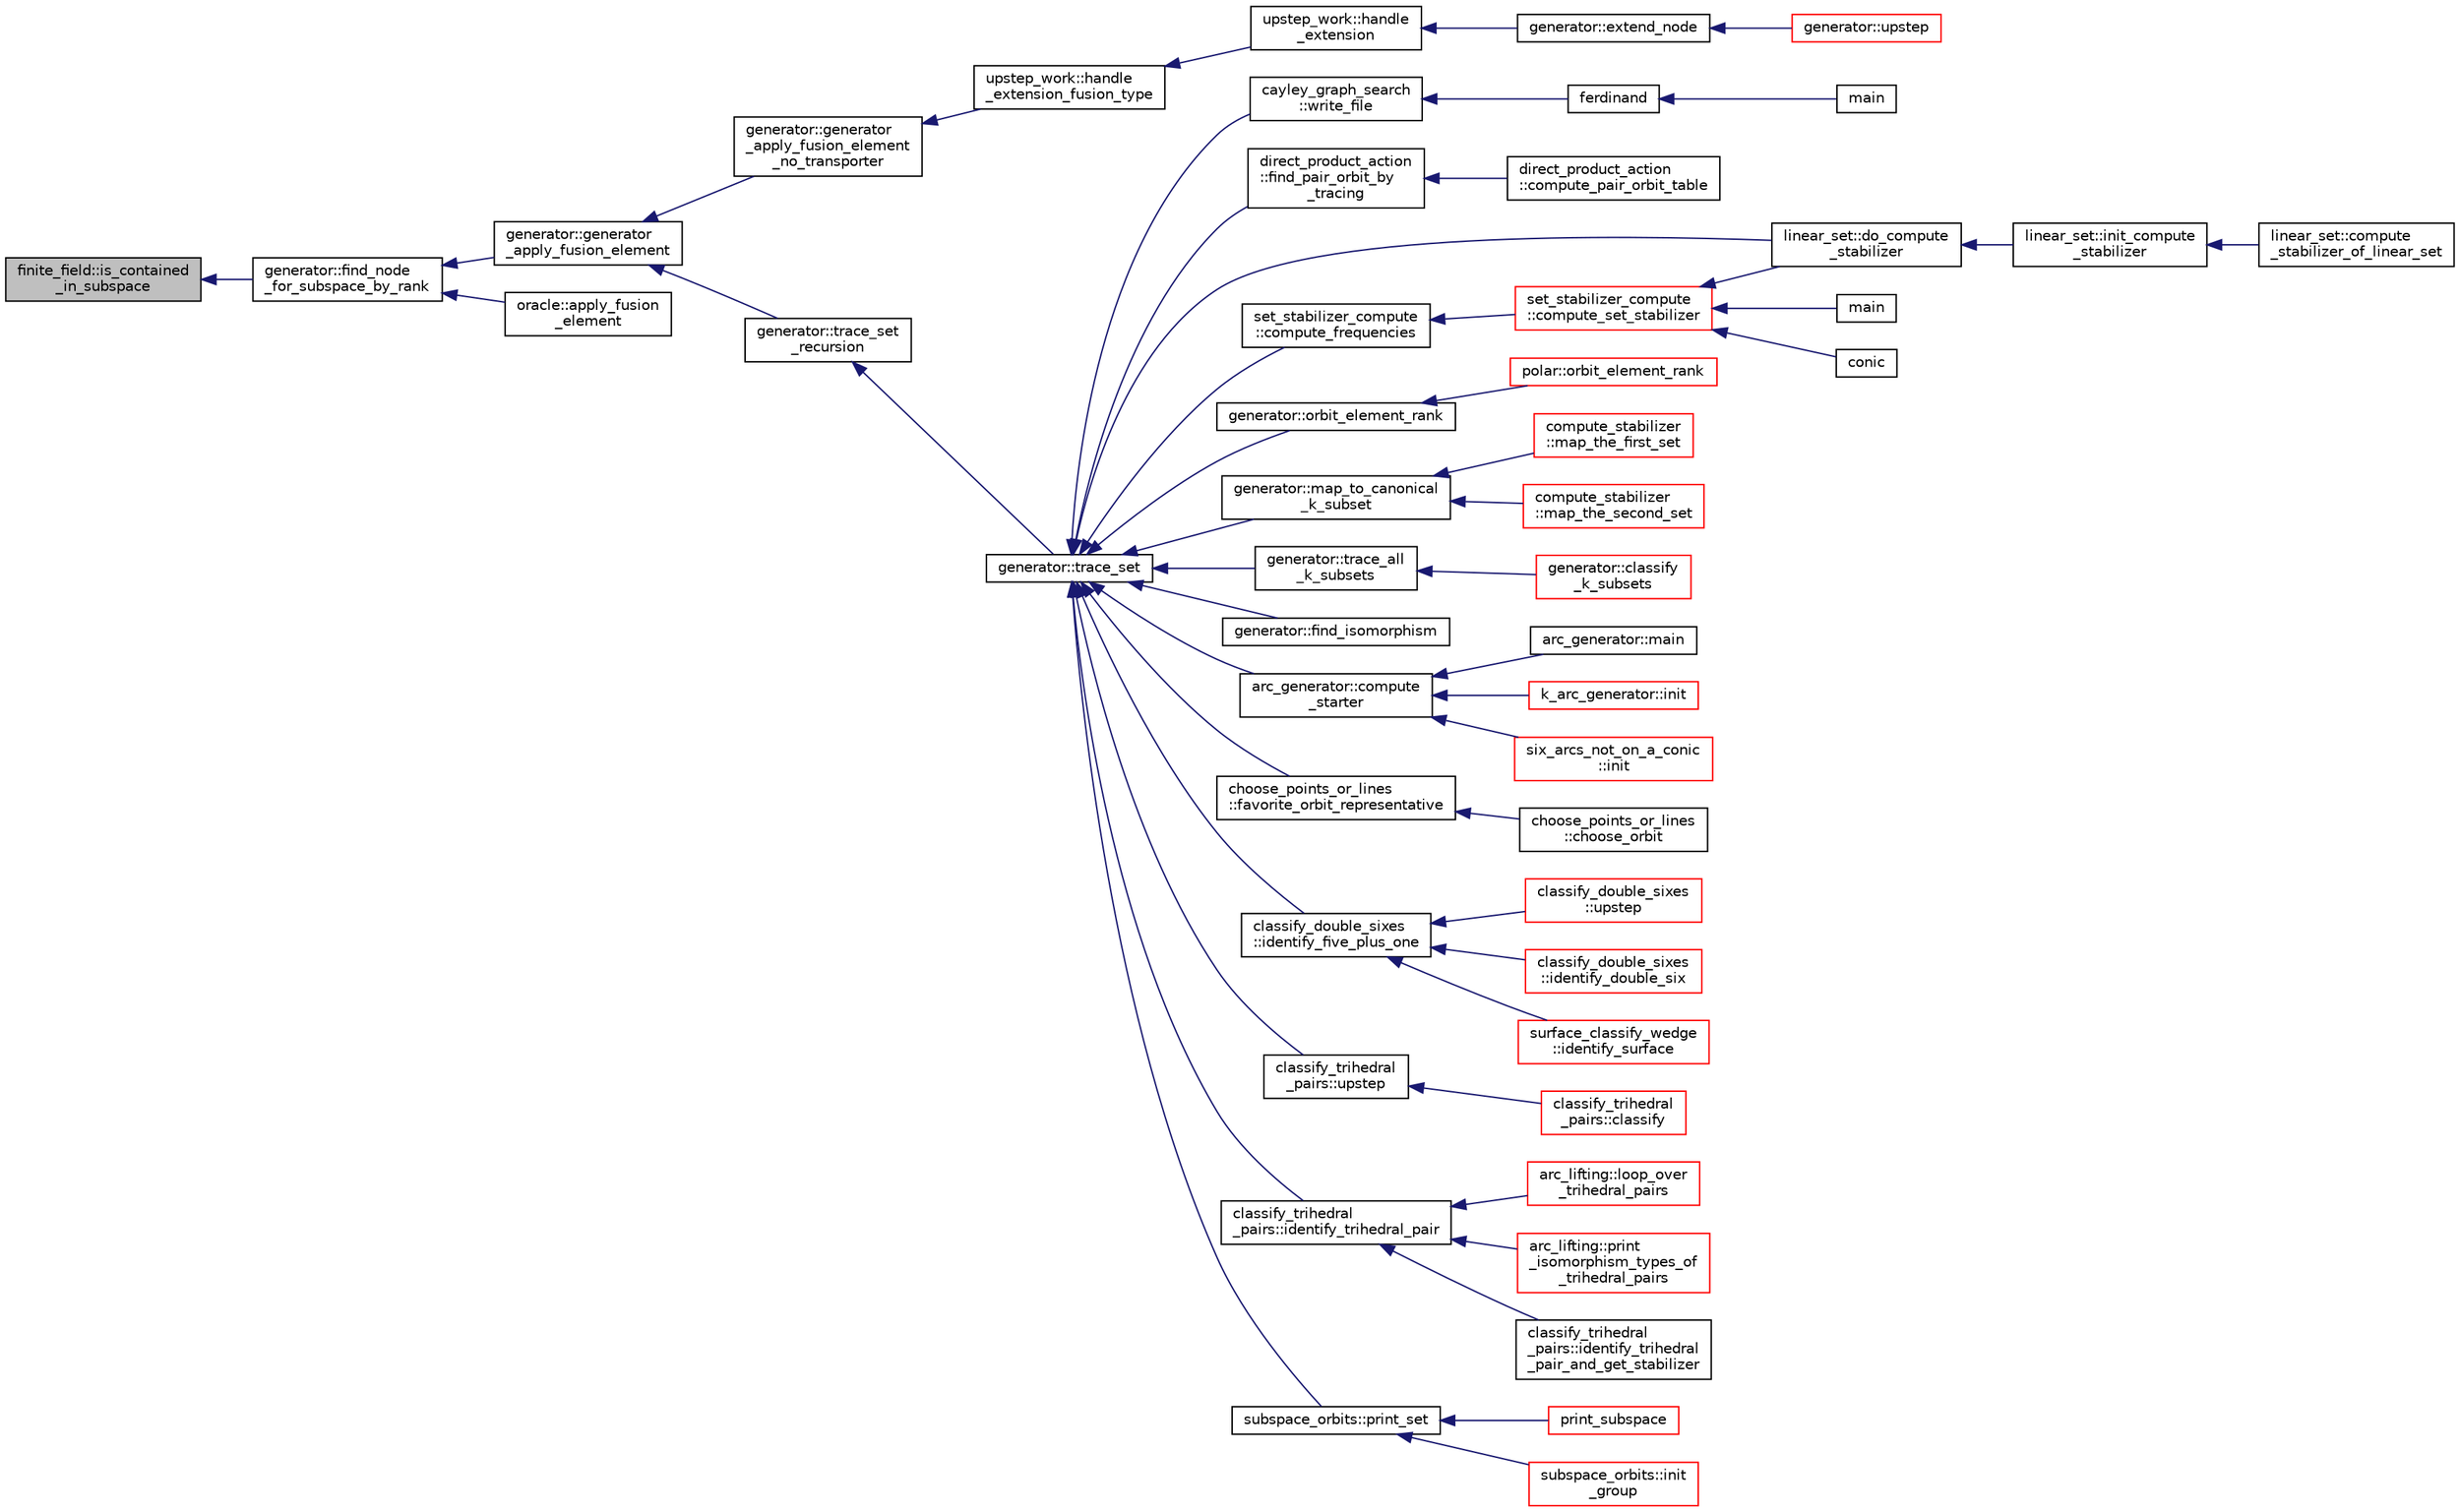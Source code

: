 digraph "finite_field::is_contained_in_subspace"
{
  edge [fontname="Helvetica",fontsize="10",labelfontname="Helvetica",labelfontsize="10"];
  node [fontname="Helvetica",fontsize="10",shape=record];
  rankdir="LR";
  Node7458 [label="finite_field::is_contained\l_in_subspace",height=0.2,width=0.4,color="black", fillcolor="grey75", style="filled", fontcolor="black"];
  Node7458 -> Node7459 [dir="back",color="midnightblue",fontsize="10",style="solid",fontname="Helvetica"];
  Node7459 [label="generator::find_node\l_for_subspace_by_rank",height=0.2,width=0.4,color="black", fillcolor="white", style="filled",URL="$d7/d73/classgenerator.html#ad118a5102c2f16c7bed14ee432fe70b2"];
  Node7459 -> Node7460 [dir="back",color="midnightblue",fontsize="10",style="solid",fontname="Helvetica"];
  Node7460 [label="generator::generator\l_apply_fusion_element",height=0.2,width=0.4,color="black", fillcolor="white", style="filled",URL="$d7/d73/classgenerator.html#a5e555672da45c6fbc2c5b2d2aa9bb537"];
  Node7460 -> Node7461 [dir="back",color="midnightblue",fontsize="10",style="solid",fontname="Helvetica"];
  Node7461 [label="generator::generator\l_apply_fusion_element\l_no_transporter",height=0.2,width=0.4,color="black", fillcolor="white", style="filled",URL="$d7/d73/classgenerator.html#af24208532adef9662cb46fbb57daa0f5"];
  Node7461 -> Node7462 [dir="back",color="midnightblue",fontsize="10",style="solid",fontname="Helvetica"];
  Node7462 [label="upstep_work::handle\l_extension_fusion_type",height=0.2,width=0.4,color="black", fillcolor="white", style="filled",URL="$d2/dd6/classupstep__work.html#a36d44fd802b8b56c9ae1d64485e5f396"];
  Node7462 -> Node7463 [dir="back",color="midnightblue",fontsize="10",style="solid",fontname="Helvetica"];
  Node7463 [label="upstep_work::handle\l_extension",height=0.2,width=0.4,color="black", fillcolor="white", style="filled",URL="$d2/dd6/classupstep__work.html#ad8ba22a74e9884f92e11340b24e6a6d6"];
  Node7463 -> Node7464 [dir="back",color="midnightblue",fontsize="10",style="solid",fontname="Helvetica"];
  Node7464 [label="generator::extend_node",height=0.2,width=0.4,color="black", fillcolor="white", style="filled",URL="$d7/d73/classgenerator.html#ac71fa071cf218f54cdd9306a541744ae"];
  Node7464 -> Node7465 [dir="back",color="midnightblue",fontsize="10",style="solid",fontname="Helvetica"];
  Node7465 [label="generator::upstep",height=0.2,width=0.4,color="red", fillcolor="white", style="filled",URL="$d7/d73/classgenerator.html#ae0f2cebdabc821837f633656d7b0fdfe"];
  Node7460 -> Node7534 [dir="back",color="midnightblue",fontsize="10",style="solid",fontname="Helvetica"];
  Node7534 [label="generator::trace_set\l_recursion",height=0.2,width=0.4,color="black", fillcolor="white", style="filled",URL="$d7/d73/classgenerator.html#aede118133e199ff6a1a381c7da8366b4"];
  Node7534 -> Node7535 [dir="back",color="midnightblue",fontsize="10",style="solid",fontname="Helvetica"];
  Node7535 [label="generator::trace_set",height=0.2,width=0.4,color="black", fillcolor="white", style="filled",URL="$d7/d73/classgenerator.html#ae34b55cbb999d9b2aa9dacc8748de0b2"];
  Node7535 -> Node7536 [dir="back",color="midnightblue",fontsize="10",style="solid",fontname="Helvetica"];
  Node7536 [label="cayley_graph_search\l::write_file",height=0.2,width=0.4,color="black", fillcolor="white", style="filled",URL="$de/dae/classcayley__graph__search.html#a428879782c317f9a4f9524ea5d16072b"];
  Node7536 -> Node7490 [dir="back",color="midnightblue",fontsize="10",style="solid",fontname="Helvetica"];
  Node7490 [label="ferdinand",height=0.2,width=0.4,color="black", fillcolor="white", style="filled",URL="$da/df3/ferdinand_8_c.html#a322b57727d23cf5a0932f11c30ea18d9"];
  Node7490 -> Node7491 [dir="back",color="midnightblue",fontsize="10",style="solid",fontname="Helvetica"];
  Node7491 [label="main",height=0.2,width=0.4,color="black", fillcolor="white", style="filled",URL="$da/df3/ferdinand_8_c.html#a3c04138a5bfe5d72780bb7e82a18e627"];
  Node7535 -> Node7537 [dir="back",color="midnightblue",fontsize="10",style="solid",fontname="Helvetica"];
  Node7537 [label="direct_product_action\l::find_pair_orbit_by\l_tracing",height=0.2,width=0.4,color="black", fillcolor="white", style="filled",URL="$d3/d78/classdirect__product__action.html#a3be00d7f58784ee6afd8c932fa5b7ecb"];
  Node7537 -> Node7538 [dir="back",color="midnightblue",fontsize="10",style="solid",fontname="Helvetica"];
  Node7538 [label="direct_product_action\l::compute_pair_orbit_table",height=0.2,width=0.4,color="black", fillcolor="white", style="filled",URL="$d3/d78/classdirect__product__action.html#a063c1776ec314fa1667db88a19cc7878"];
  Node7535 -> Node7470 [dir="back",color="midnightblue",fontsize="10",style="solid",fontname="Helvetica"];
  Node7470 [label="linear_set::do_compute\l_stabilizer",height=0.2,width=0.4,color="black", fillcolor="white", style="filled",URL="$dd/d86/classlinear__set.html#ae8f58ded28fb5370f4459cca42b7463b"];
  Node7470 -> Node7471 [dir="back",color="midnightblue",fontsize="10",style="solid",fontname="Helvetica"];
  Node7471 [label="linear_set::init_compute\l_stabilizer",height=0.2,width=0.4,color="black", fillcolor="white", style="filled",URL="$dd/d86/classlinear__set.html#a0cc3eaec1896fdc977b62e94623b055b"];
  Node7471 -> Node7472 [dir="back",color="midnightblue",fontsize="10",style="solid",fontname="Helvetica"];
  Node7472 [label="linear_set::compute\l_stabilizer_of_linear_set",height=0.2,width=0.4,color="black", fillcolor="white", style="filled",URL="$dd/d86/classlinear__set.html#a098a133edfbaae0fd347a69c50bdbee2"];
  Node7535 -> Node7539 [dir="back",color="midnightblue",fontsize="10",style="solid",fontname="Helvetica"];
  Node7539 [label="set_stabilizer_compute\l::compute_frequencies",height=0.2,width=0.4,color="black", fillcolor="white", style="filled",URL="$d8/dc6/classset__stabilizer__compute.html#a459b73693d4f42700e03475f378c7e55"];
  Node7539 -> Node7467 [dir="back",color="midnightblue",fontsize="10",style="solid",fontname="Helvetica"];
  Node7467 [label="set_stabilizer_compute\l::compute_set_stabilizer",height=0.2,width=0.4,color="red", fillcolor="white", style="filled",URL="$d8/dc6/classset__stabilizer__compute.html#ad4f92074322e98c7cd0ed5d4f8486b76"];
  Node7467 -> Node7468 [dir="back",color="midnightblue",fontsize="10",style="solid",fontname="Helvetica"];
  Node7468 [label="main",height=0.2,width=0.4,color="black", fillcolor="white", style="filled",URL="$db/d67/test__hyperoval_8_c.html#a3c04138a5bfe5d72780bb7e82a18e627"];
  Node7467 -> Node7469 [dir="back",color="midnightblue",fontsize="10",style="solid",fontname="Helvetica"];
  Node7469 [label="conic",height=0.2,width=0.4,color="black", fillcolor="white", style="filled",URL="$d4/de8/conic_8_c.html#a96def9474b981a9d5831a9b48d85d652"];
  Node7467 -> Node7470 [dir="back",color="midnightblue",fontsize="10",style="solid",fontname="Helvetica"];
  Node7535 -> Node7540 [dir="back",color="midnightblue",fontsize="10",style="solid",fontname="Helvetica"];
  Node7540 [label="generator::orbit_element_rank",height=0.2,width=0.4,color="black", fillcolor="white", style="filled",URL="$d7/d73/classgenerator.html#a98e10a923dffa737fdb6ebc703d53fae"];
  Node7540 -> Node7541 [dir="back",color="midnightblue",fontsize="10",style="solid",fontname="Helvetica"];
  Node7541 [label="polar::orbit_element_rank",height=0.2,width=0.4,color="red", fillcolor="white", style="filled",URL="$da/d1c/classpolar.html#a70551ff23175b280b66bce27fe200275"];
  Node7535 -> Node7543 [dir="back",color="midnightblue",fontsize="10",style="solid",fontname="Helvetica"];
  Node7543 [label="generator::map_to_canonical\l_k_subset",height=0.2,width=0.4,color="black", fillcolor="white", style="filled",URL="$d7/d73/classgenerator.html#acb86c3093119ba960ff942427d86f4e6"];
  Node7543 -> Node7544 [dir="back",color="midnightblue",fontsize="10",style="solid",fontname="Helvetica"];
  Node7544 [label="compute_stabilizer\l::map_the_first_set",height=0.2,width=0.4,color="red", fillcolor="white", style="filled",URL="$d8/d30/classcompute__stabilizer.html#aa6e4fadcc19cb8277fadb010f945f169"];
  Node7543 -> Node7548 [dir="back",color="midnightblue",fontsize="10",style="solid",fontname="Helvetica"];
  Node7548 [label="compute_stabilizer\l::map_the_second_set",height=0.2,width=0.4,color="red", fillcolor="white", style="filled",URL="$d8/d30/classcompute__stabilizer.html#adb48cb6be62614928c8a54f06ccb243d"];
  Node7535 -> Node7551 [dir="back",color="midnightblue",fontsize="10",style="solid",fontname="Helvetica"];
  Node7551 [label="generator::trace_all\l_k_subsets",height=0.2,width=0.4,color="black", fillcolor="white", style="filled",URL="$d7/d73/classgenerator.html#a1fd0b36d851eb2d4e9042b8a25b951c0"];
  Node7551 -> Node7552 [dir="back",color="midnightblue",fontsize="10",style="solid",fontname="Helvetica"];
  Node7552 [label="generator::classify\l_k_subsets",height=0.2,width=0.4,color="red", fillcolor="white", style="filled",URL="$d7/d73/classgenerator.html#ace87c54ea0877c8b4381c124fa0daf80"];
  Node7535 -> Node7554 [dir="back",color="midnightblue",fontsize="10",style="solid",fontname="Helvetica"];
  Node7554 [label="generator::find_isomorphism",height=0.2,width=0.4,color="black", fillcolor="white", style="filled",URL="$d7/d73/classgenerator.html#a12bc0e823d0faf0e38e7b28d279339ac"];
  Node7535 -> Node7517 [dir="back",color="midnightblue",fontsize="10",style="solid",fontname="Helvetica"];
  Node7517 [label="arc_generator::compute\l_starter",height=0.2,width=0.4,color="black", fillcolor="white", style="filled",URL="$d4/d21/classarc__generator.html#aad1dcec3a1c302e743d574bd1ac857d9"];
  Node7517 -> Node7516 [dir="back",color="midnightblue",fontsize="10",style="solid",fontname="Helvetica"];
  Node7516 [label="arc_generator::main",height=0.2,width=0.4,color="black", fillcolor="white", style="filled",URL="$d4/d21/classarc__generator.html#ad80140b51b165dad1fe6ab232be7829a"];
  Node7517 -> Node7518 [dir="back",color="midnightblue",fontsize="10",style="solid",fontname="Helvetica"];
  Node7518 [label="k_arc_generator::init",height=0.2,width=0.4,color="red", fillcolor="white", style="filled",URL="$d6/dd8/classk__arc__generator.html#a6036d9f52ede9f8ca681505626b5361d"];
  Node7517 -> Node7520 [dir="back",color="midnightblue",fontsize="10",style="solid",fontname="Helvetica"];
  Node7520 [label="six_arcs_not_on_a_conic\l::init",height=0.2,width=0.4,color="red", fillcolor="white", style="filled",URL="$d8/de6/classsix__arcs__not__on__a__conic.html#a7a4d5cf8a098488729934cfa8a70944a"];
  Node7535 -> Node7555 [dir="back",color="midnightblue",fontsize="10",style="solid",fontname="Helvetica"];
  Node7555 [label="choose_points_or_lines\l::favorite_orbit_representative",height=0.2,width=0.4,color="black", fillcolor="white", style="filled",URL="$d6/d75/classchoose__points__or__lines.html#ae2f603d9869c63a6ede08afc8e2da234"];
  Node7555 -> Node7556 [dir="back",color="midnightblue",fontsize="10",style="solid",fontname="Helvetica"];
  Node7556 [label="choose_points_or_lines\l::choose_orbit",height=0.2,width=0.4,color="black", fillcolor="white", style="filled",URL="$d6/d75/classchoose__points__or__lines.html#a17def7dc2b9407b483d887fb24fab74d"];
  Node7535 -> Node7557 [dir="back",color="midnightblue",fontsize="10",style="solid",fontname="Helvetica"];
  Node7557 [label="classify_double_sixes\l::identify_five_plus_one",height=0.2,width=0.4,color="black", fillcolor="white", style="filled",URL="$dd/d23/classclassify__double__sixes.html#aa78728c03ff9c37c26413c3d1ebac85a"];
  Node7557 -> Node7558 [dir="back",color="midnightblue",fontsize="10",style="solid",fontname="Helvetica"];
  Node7558 [label="classify_double_sixes\l::upstep",height=0.2,width=0.4,color="red", fillcolor="white", style="filled",URL="$dd/d23/classclassify__double__sixes.html#af69579aea0c34504ccfe37a4f9d992ef"];
  Node7557 -> Node7560 [dir="back",color="midnightblue",fontsize="10",style="solid",fontname="Helvetica"];
  Node7560 [label="classify_double_sixes\l::identify_double_six",height=0.2,width=0.4,color="red", fillcolor="white", style="filled",URL="$dd/d23/classclassify__double__sixes.html#a2f207ab7c9032711e982d16ff3ff753f"];
  Node7557 -> Node7563 [dir="back",color="midnightblue",fontsize="10",style="solid",fontname="Helvetica"];
  Node7563 [label="surface_classify_wedge\l::identify_surface",height=0.2,width=0.4,color="red", fillcolor="white", style="filled",URL="$d7/d5c/classsurface__classify__wedge.html#a0ee820a0324434792bd5362b4606de80"];
  Node7535 -> Node7565 [dir="back",color="midnightblue",fontsize="10",style="solid",fontname="Helvetica"];
  Node7565 [label="classify_trihedral\l_pairs::upstep",height=0.2,width=0.4,color="black", fillcolor="white", style="filled",URL="$d1/d21/classclassify__trihedral__pairs.html#a4134a82fca1d3962311921731ce001eb"];
  Node7565 -> Node7500 [dir="back",color="midnightblue",fontsize="10",style="solid",fontname="Helvetica"];
  Node7500 [label="classify_trihedral\l_pairs::classify",height=0.2,width=0.4,color="red", fillcolor="white", style="filled",URL="$d1/d21/classclassify__trihedral__pairs.html#a134e4c3042163c24bf57050f26e364e1"];
  Node7535 -> Node7566 [dir="back",color="midnightblue",fontsize="10",style="solid",fontname="Helvetica"];
  Node7566 [label="classify_trihedral\l_pairs::identify_trihedral_pair",height=0.2,width=0.4,color="black", fillcolor="white", style="filled",URL="$d1/d21/classclassify__trihedral__pairs.html#a1a85f616b5043da9f7e585868b0d191d"];
  Node7566 -> Node7567 [dir="back",color="midnightblue",fontsize="10",style="solid",fontname="Helvetica"];
  Node7567 [label="arc_lifting::loop_over\l_trihedral_pairs",height=0.2,width=0.4,color="red", fillcolor="white", style="filled",URL="$dc/db7/classarc__lifting.html#a30126f5ed4126d604c191aa4d1f7505a"];
  Node7566 -> Node7571 [dir="back",color="midnightblue",fontsize="10",style="solid",fontname="Helvetica"];
  Node7571 [label="arc_lifting::print\l_isomorphism_types_of\l_trihedral_pairs",height=0.2,width=0.4,color="red", fillcolor="white", style="filled",URL="$dc/db7/classarc__lifting.html#ac2ea90f2acf97c870a7f46f7b125b8b7"];
  Node7566 -> Node7573 [dir="back",color="midnightblue",fontsize="10",style="solid",fontname="Helvetica"];
  Node7573 [label="classify_trihedral\l_pairs::identify_trihedral\l_pair_and_get_stabilizer",height=0.2,width=0.4,color="black", fillcolor="white", style="filled",URL="$d1/d21/classclassify__trihedral__pairs.html#a433489bad83d619b71a688e6a03a3210"];
  Node7535 -> Node7574 [dir="back",color="midnightblue",fontsize="10",style="solid",fontname="Helvetica"];
  Node7574 [label="subspace_orbits::print_set",height=0.2,width=0.4,color="black", fillcolor="white", style="filled",URL="$d2/d9f/classsubspace__orbits.html#a25e7fad26b5e83ab2464bcfeb50572aa"];
  Node7574 -> Node7575 [dir="back",color="midnightblue",fontsize="10",style="solid",fontname="Helvetica"];
  Node7575 [label="print_subspace",height=0.2,width=0.4,color="red", fillcolor="white", style="filled",URL="$da/dd5/subspace__orbits__main_8_c.html#ae58f518aaf4590347ebdd0af5d3a3ffa"];
  Node7574 -> Node7576 [dir="back",color="midnightblue",fontsize="10",style="solid",fontname="Helvetica"];
  Node7576 [label="subspace_orbits::init\l_group",height=0.2,width=0.4,color="red", fillcolor="white", style="filled",URL="$d2/d9f/classsubspace__orbits.html#ad7dfe4f51cd3eea6ccfd5318e23d36c3"];
  Node7459 -> Node7578 [dir="back",color="midnightblue",fontsize="10",style="solid",fontname="Helvetica"];
  Node7578 [label="oracle::apply_fusion\l_element",height=0.2,width=0.4,color="black", fillcolor="white", style="filled",URL="$d7/da7/classoracle.html#a934dc7bfa4c5ad2086ce7c63de5ba536"];
}
